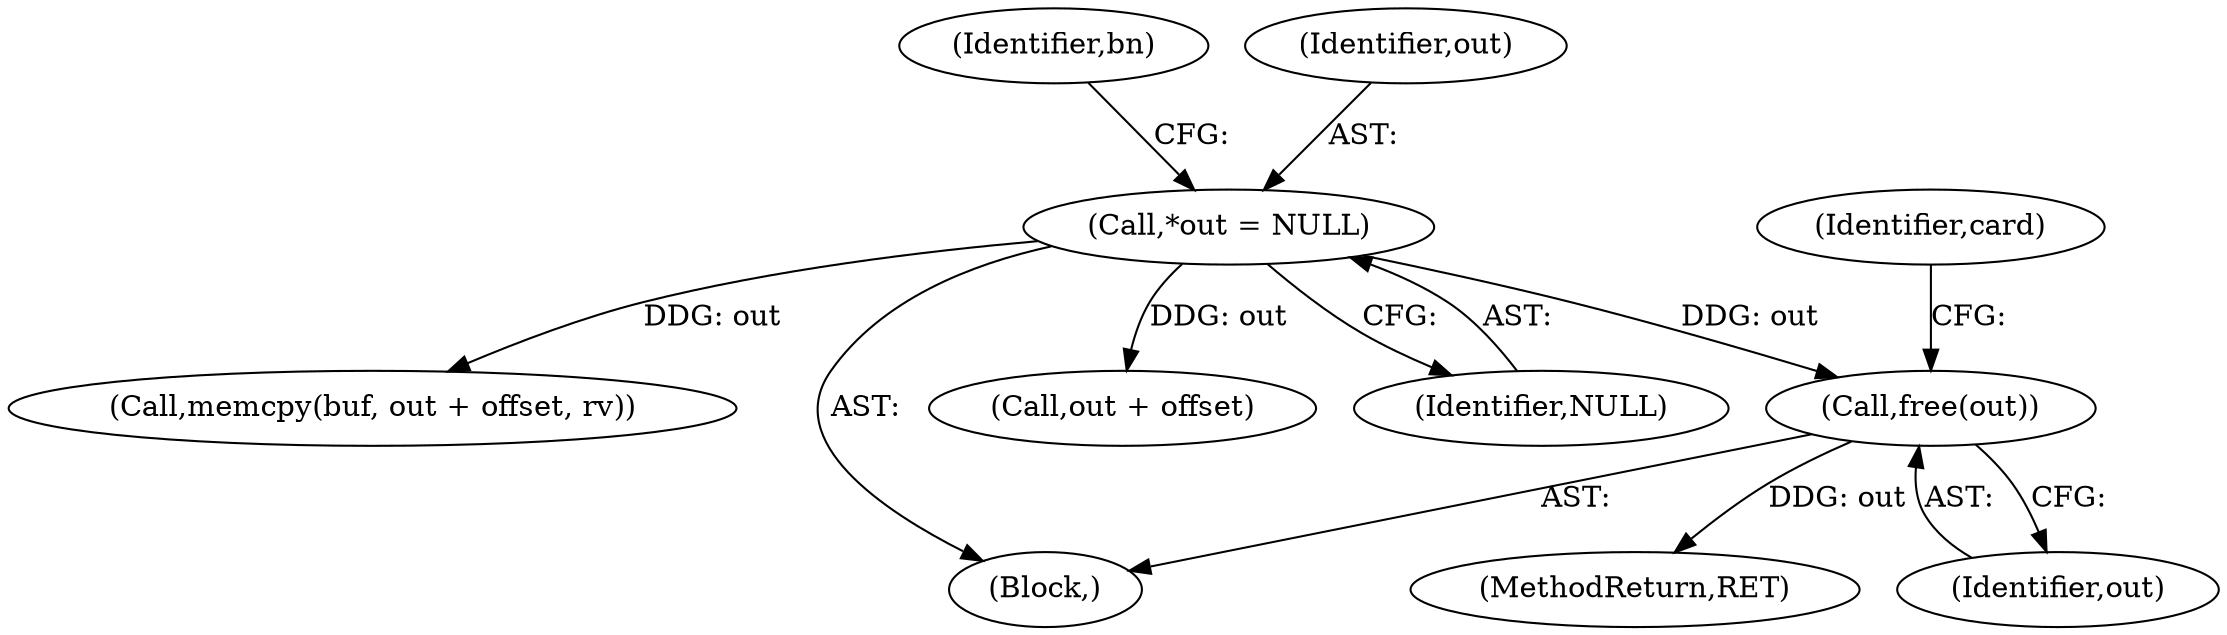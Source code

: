 digraph "0_OpenSC_8fe377e93b4b56060e5bbfb6f3142ceaeca744fa_11@API" {
"1000400" [label="(Call,free(out))"];
"1000110" [label="(Call,*out = NULL)"];
"1000401" [label="(Identifier,out)"];
"1000407" [label="(MethodReturn,RET)"];
"1000116" [label="(Identifier,bn)"];
"1000364" [label="(Call,memcpy(buf, out + offset, rv))"];
"1000400" [label="(Call,free(out))"];
"1000106" [label="(Block,)"];
"1000366" [label="(Call,out + offset)"];
"1000112" [label="(Identifier,NULL)"];
"1000404" [label="(Identifier,card)"];
"1000110" [label="(Call,*out = NULL)"];
"1000111" [label="(Identifier,out)"];
"1000400" -> "1000106"  [label="AST: "];
"1000400" -> "1000401"  [label="CFG: "];
"1000401" -> "1000400"  [label="AST: "];
"1000404" -> "1000400"  [label="CFG: "];
"1000400" -> "1000407"  [label="DDG: out"];
"1000110" -> "1000400"  [label="DDG: out"];
"1000110" -> "1000106"  [label="AST: "];
"1000110" -> "1000112"  [label="CFG: "];
"1000111" -> "1000110"  [label="AST: "];
"1000112" -> "1000110"  [label="AST: "];
"1000116" -> "1000110"  [label="CFG: "];
"1000110" -> "1000364"  [label="DDG: out"];
"1000110" -> "1000366"  [label="DDG: out"];
}
